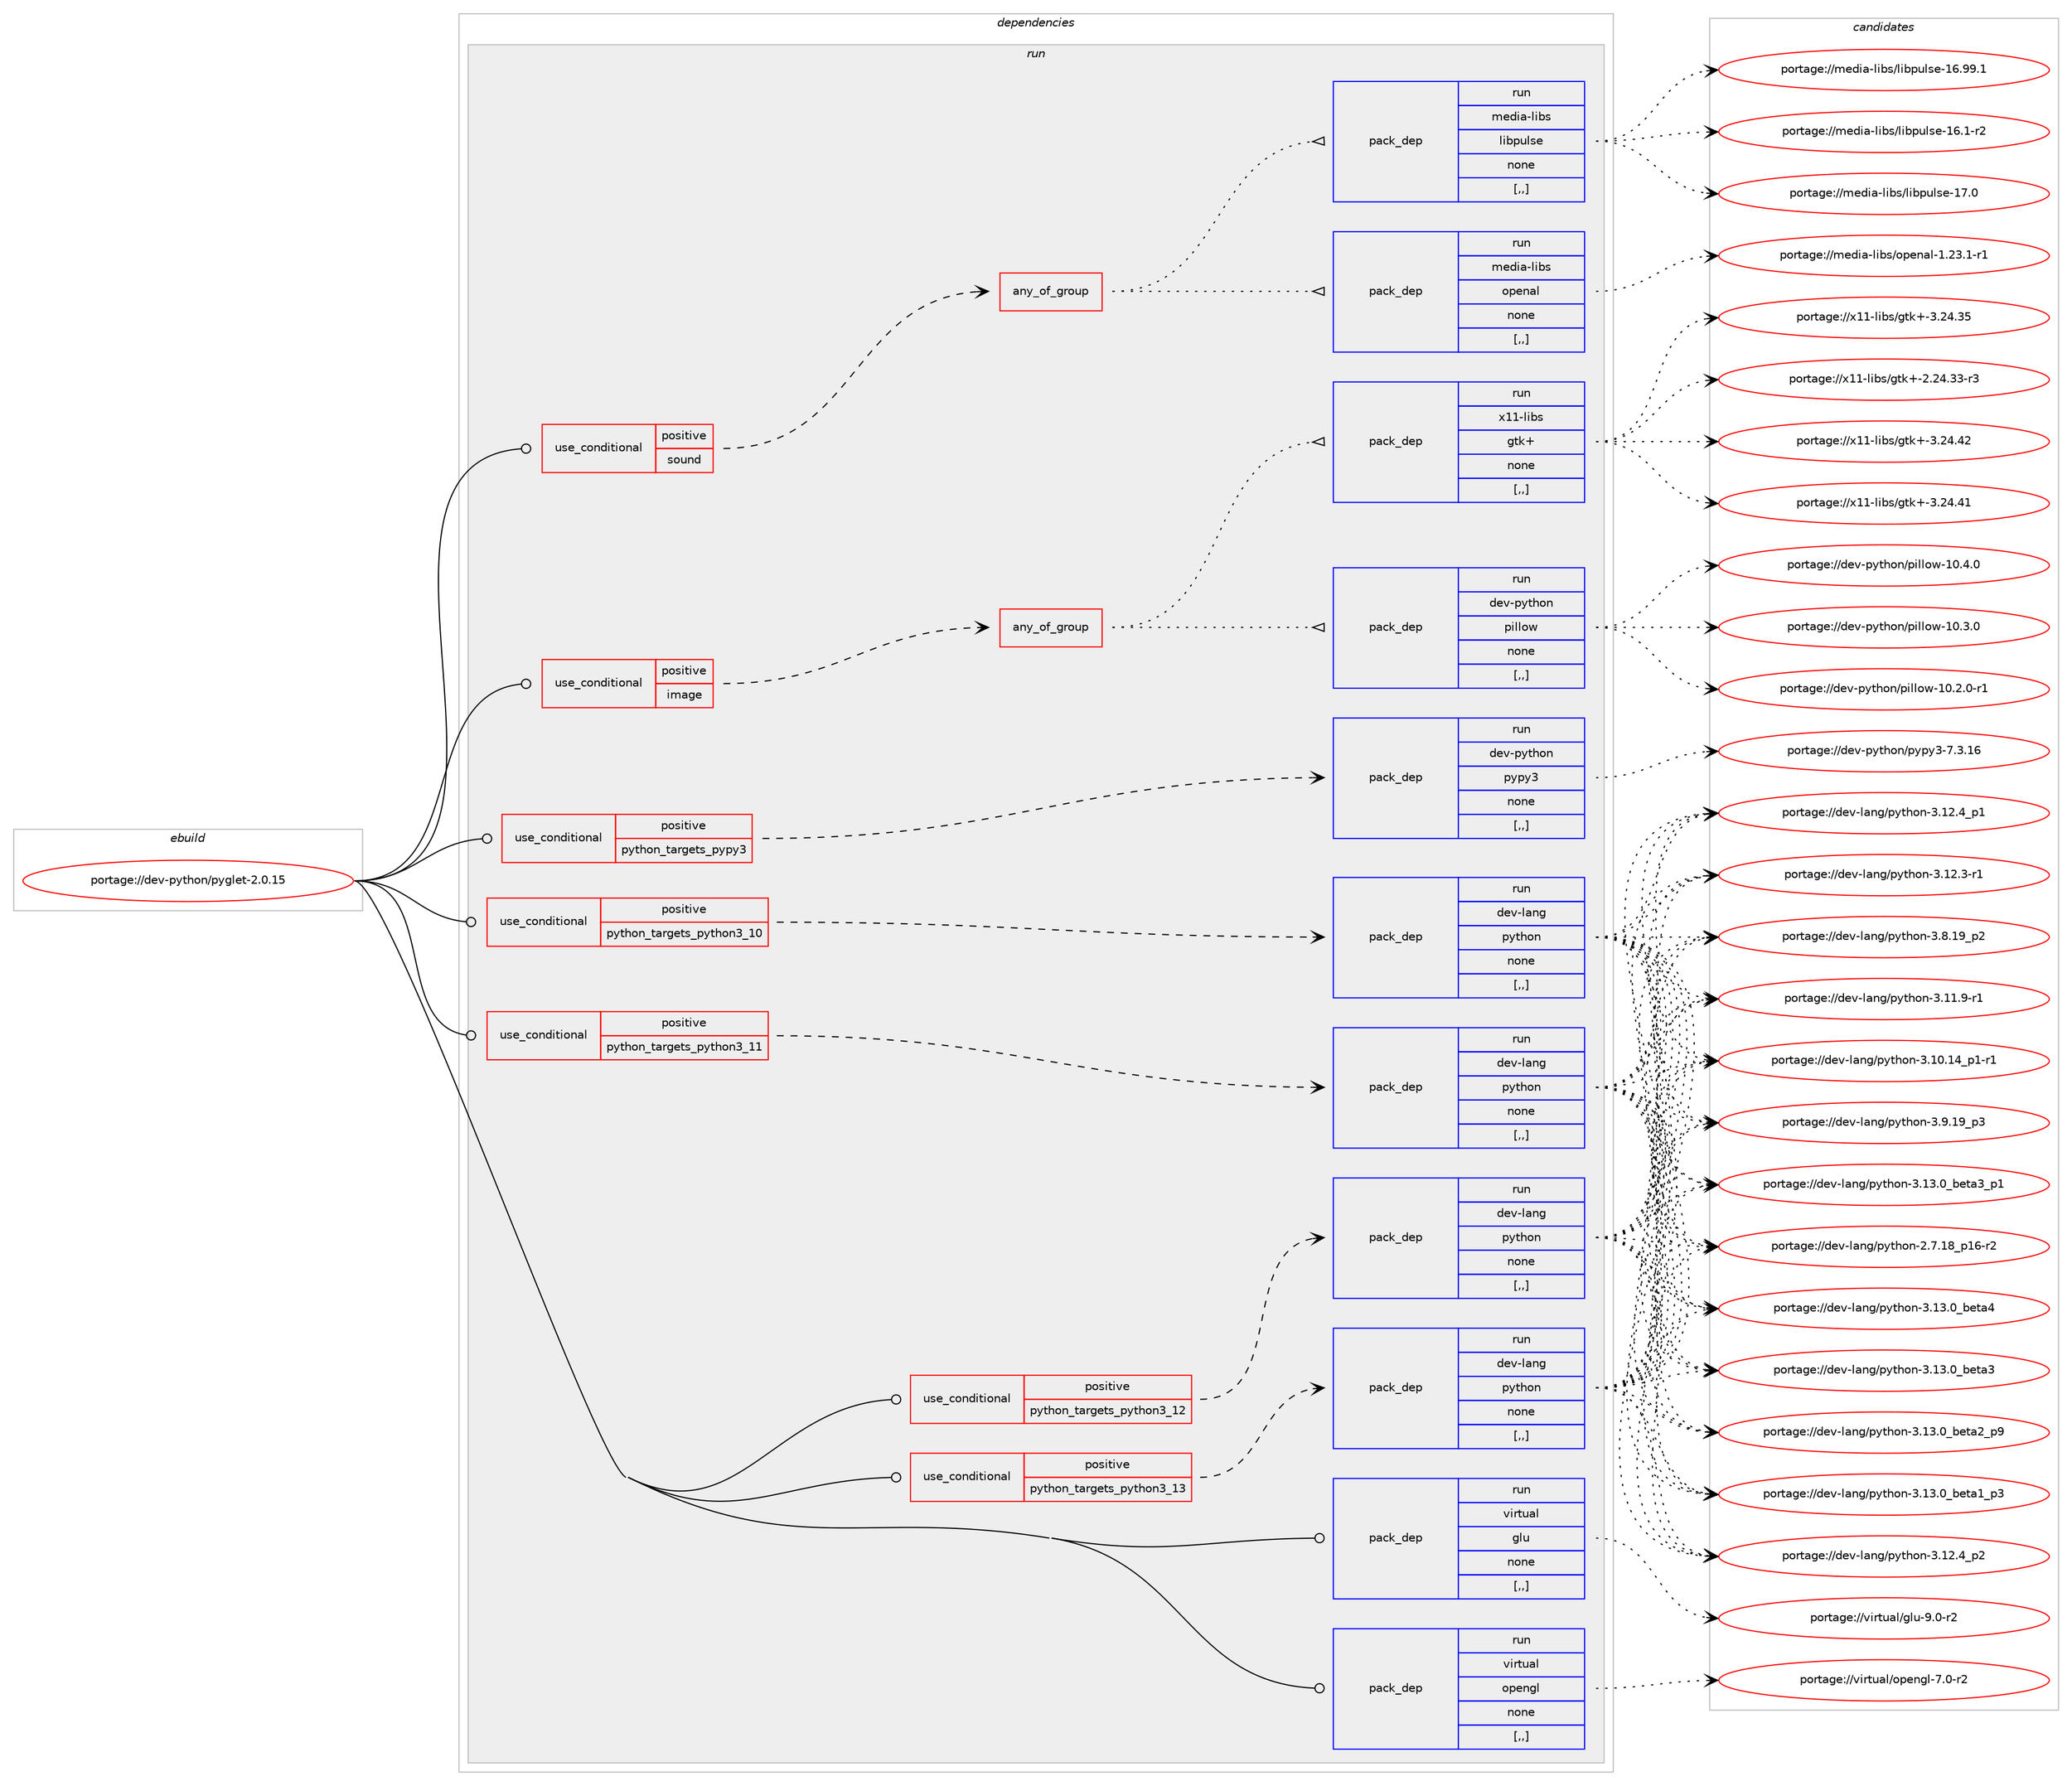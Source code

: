 digraph prolog {

# *************
# Graph options
# *************

newrank=true;
concentrate=true;
compound=true;
graph [rankdir=LR,fontname=Helvetica,fontsize=10,ranksep=1.5];#, ranksep=2.5, nodesep=0.2];
edge  [arrowhead=vee];
node  [fontname=Helvetica,fontsize=10];

# **********
# The ebuild
# **********

subgraph cluster_leftcol {
color=gray;
label=<<i>ebuild</i>>;
id [label="portage://dev-python/pyglet-2.0.15", color=red, width=4, href="../dev-python/pyglet-2.0.15.svg"];
}

# ****************
# The dependencies
# ****************

subgraph cluster_midcol {
color=gray;
label=<<i>dependencies</i>>;
subgraph cluster_compile {
fillcolor="#eeeeee";
style=filled;
label=<<i>compile</i>>;
}
subgraph cluster_compileandrun {
fillcolor="#eeeeee";
style=filled;
label=<<i>compile and run</i>>;
}
subgraph cluster_run {
fillcolor="#eeeeee";
style=filled;
label=<<i>run</i>>;
subgraph cond37034 {
dependency157015 [label=<<TABLE BORDER="0" CELLBORDER="1" CELLSPACING="0" CELLPADDING="4"><TR><TD ROWSPAN="3" CELLPADDING="10">use_conditional</TD></TR><TR><TD>positive</TD></TR><TR><TD>image</TD></TR></TABLE>>, shape=none, color=red];
subgraph any1104 {
dependency157016 [label=<<TABLE BORDER="0" CELLBORDER="1" CELLSPACING="0" CELLPADDING="4"><TR><TD CELLPADDING="10">any_of_group</TD></TR></TABLE>>, shape=none, color=red];subgraph pack118727 {
dependency157017 [label=<<TABLE BORDER="0" CELLBORDER="1" CELLSPACING="0" CELLPADDING="4" WIDTH="220"><TR><TD ROWSPAN="6" CELLPADDING="30">pack_dep</TD></TR><TR><TD WIDTH="110">run</TD></TR><TR><TD>dev-python</TD></TR><TR><TD>pillow</TD></TR><TR><TD>none</TD></TR><TR><TD>[,,]</TD></TR></TABLE>>, shape=none, color=blue];
}
dependency157016:e -> dependency157017:w [weight=20,style="dotted",arrowhead="oinv"];
subgraph pack118728 {
dependency157018 [label=<<TABLE BORDER="0" CELLBORDER="1" CELLSPACING="0" CELLPADDING="4" WIDTH="220"><TR><TD ROWSPAN="6" CELLPADDING="30">pack_dep</TD></TR><TR><TD WIDTH="110">run</TD></TR><TR><TD>x11-libs</TD></TR><TR><TD>gtk+</TD></TR><TR><TD>none</TD></TR><TR><TD>[,,]</TD></TR></TABLE>>, shape=none, color=blue];
}
dependency157016:e -> dependency157018:w [weight=20,style="dotted",arrowhead="oinv"];
}
dependency157015:e -> dependency157016:w [weight=20,style="dashed",arrowhead="vee"];
}
id:e -> dependency157015:w [weight=20,style="solid",arrowhead="odot"];
subgraph cond37035 {
dependency157019 [label=<<TABLE BORDER="0" CELLBORDER="1" CELLSPACING="0" CELLPADDING="4"><TR><TD ROWSPAN="3" CELLPADDING="10">use_conditional</TD></TR><TR><TD>positive</TD></TR><TR><TD>python_targets_pypy3</TD></TR></TABLE>>, shape=none, color=red];
subgraph pack118729 {
dependency157020 [label=<<TABLE BORDER="0" CELLBORDER="1" CELLSPACING="0" CELLPADDING="4" WIDTH="220"><TR><TD ROWSPAN="6" CELLPADDING="30">pack_dep</TD></TR><TR><TD WIDTH="110">run</TD></TR><TR><TD>dev-python</TD></TR><TR><TD>pypy3</TD></TR><TR><TD>none</TD></TR><TR><TD>[,,]</TD></TR></TABLE>>, shape=none, color=blue];
}
dependency157019:e -> dependency157020:w [weight=20,style="dashed",arrowhead="vee"];
}
id:e -> dependency157019:w [weight=20,style="solid",arrowhead="odot"];
subgraph cond37036 {
dependency157021 [label=<<TABLE BORDER="0" CELLBORDER="1" CELLSPACING="0" CELLPADDING="4"><TR><TD ROWSPAN="3" CELLPADDING="10">use_conditional</TD></TR><TR><TD>positive</TD></TR><TR><TD>python_targets_python3_10</TD></TR></TABLE>>, shape=none, color=red];
subgraph pack118730 {
dependency157022 [label=<<TABLE BORDER="0" CELLBORDER="1" CELLSPACING="0" CELLPADDING="4" WIDTH="220"><TR><TD ROWSPAN="6" CELLPADDING="30">pack_dep</TD></TR><TR><TD WIDTH="110">run</TD></TR><TR><TD>dev-lang</TD></TR><TR><TD>python</TD></TR><TR><TD>none</TD></TR><TR><TD>[,,]</TD></TR></TABLE>>, shape=none, color=blue];
}
dependency157021:e -> dependency157022:w [weight=20,style="dashed",arrowhead="vee"];
}
id:e -> dependency157021:w [weight=20,style="solid",arrowhead="odot"];
subgraph cond37037 {
dependency157023 [label=<<TABLE BORDER="0" CELLBORDER="1" CELLSPACING="0" CELLPADDING="4"><TR><TD ROWSPAN="3" CELLPADDING="10">use_conditional</TD></TR><TR><TD>positive</TD></TR><TR><TD>python_targets_python3_11</TD></TR></TABLE>>, shape=none, color=red];
subgraph pack118731 {
dependency157024 [label=<<TABLE BORDER="0" CELLBORDER="1" CELLSPACING="0" CELLPADDING="4" WIDTH="220"><TR><TD ROWSPAN="6" CELLPADDING="30">pack_dep</TD></TR><TR><TD WIDTH="110">run</TD></TR><TR><TD>dev-lang</TD></TR><TR><TD>python</TD></TR><TR><TD>none</TD></TR><TR><TD>[,,]</TD></TR></TABLE>>, shape=none, color=blue];
}
dependency157023:e -> dependency157024:w [weight=20,style="dashed",arrowhead="vee"];
}
id:e -> dependency157023:w [weight=20,style="solid",arrowhead="odot"];
subgraph cond37038 {
dependency157025 [label=<<TABLE BORDER="0" CELLBORDER="1" CELLSPACING="0" CELLPADDING="4"><TR><TD ROWSPAN="3" CELLPADDING="10">use_conditional</TD></TR><TR><TD>positive</TD></TR><TR><TD>python_targets_python3_12</TD></TR></TABLE>>, shape=none, color=red];
subgraph pack118732 {
dependency157026 [label=<<TABLE BORDER="0" CELLBORDER="1" CELLSPACING="0" CELLPADDING="4" WIDTH="220"><TR><TD ROWSPAN="6" CELLPADDING="30">pack_dep</TD></TR><TR><TD WIDTH="110">run</TD></TR><TR><TD>dev-lang</TD></TR><TR><TD>python</TD></TR><TR><TD>none</TD></TR><TR><TD>[,,]</TD></TR></TABLE>>, shape=none, color=blue];
}
dependency157025:e -> dependency157026:w [weight=20,style="dashed",arrowhead="vee"];
}
id:e -> dependency157025:w [weight=20,style="solid",arrowhead="odot"];
subgraph cond37039 {
dependency157027 [label=<<TABLE BORDER="0" CELLBORDER="1" CELLSPACING="0" CELLPADDING="4"><TR><TD ROWSPAN="3" CELLPADDING="10">use_conditional</TD></TR><TR><TD>positive</TD></TR><TR><TD>python_targets_python3_13</TD></TR></TABLE>>, shape=none, color=red];
subgraph pack118733 {
dependency157028 [label=<<TABLE BORDER="0" CELLBORDER="1" CELLSPACING="0" CELLPADDING="4" WIDTH="220"><TR><TD ROWSPAN="6" CELLPADDING="30">pack_dep</TD></TR><TR><TD WIDTH="110">run</TD></TR><TR><TD>dev-lang</TD></TR><TR><TD>python</TD></TR><TR><TD>none</TD></TR><TR><TD>[,,]</TD></TR></TABLE>>, shape=none, color=blue];
}
dependency157027:e -> dependency157028:w [weight=20,style="dashed",arrowhead="vee"];
}
id:e -> dependency157027:w [weight=20,style="solid",arrowhead="odot"];
subgraph cond37040 {
dependency157029 [label=<<TABLE BORDER="0" CELLBORDER="1" CELLSPACING="0" CELLPADDING="4"><TR><TD ROWSPAN="3" CELLPADDING="10">use_conditional</TD></TR><TR><TD>positive</TD></TR><TR><TD>sound</TD></TR></TABLE>>, shape=none, color=red];
subgraph any1105 {
dependency157030 [label=<<TABLE BORDER="0" CELLBORDER="1" CELLSPACING="0" CELLPADDING="4"><TR><TD CELLPADDING="10">any_of_group</TD></TR></TABLE>>, shape=none, color=red];subgraph pack118734 {
dependency157031 [label=<<TABLE BORDER="0" CELLBORDER="1" CELLSPACING="0" CELLPADDING="4" WIDTH="220"><TR><TD ROWSPAN="6" CELLPADDING="30">pack_dep</TD></TR><TR><TD WIDTH="110">run</TD></TR><TR><TD>media-libs</TD></TR><TR><TD>libpulse</TD></TR><TR><TD>none</TD></TR><TR><TD>[,,]</TD></TR></TABLE>>, shape=none, color=blue];
}
dependency157030:e -> dependency157031:w [weight=20,style="dotted",arrowhead="oinv"];
subgraph pack118735 {
dependency157032 [label=<<TABLE BORDER="0" CELLBORDER="1" CELLSPACING="0" CELLPADDING="4" WIDTH="220"><TR><TD ROWSPAN="6" CELLPADDING="30">pack_dep</TD></TR><TR><TD WIDTH="110">run</TD></TR><TR><TD>media-libs</TD></TR><TR><TD>openal</TD></TR><TR><TD>none</TD></TR><TR><TD>[,,]</TD></TR></TABLE>>, shape=none, color=blue];
}
dependency157030:e -> dependency157032:w [weight=20,style="dotted",arrowhead="oinv"];
}
dependency157029:e -> dependency157030:w [weight=20,style="dashed",arrowhead="vee"];
}
id:e -> dependency157029:w [weight=20,style="solid",arrowhead="odot"];
subgraph pack118736 {
dependency157033 [label=<<TABLE BORDER="0" CELLBORDER="1" CELLSPACING="0" CELLPADDING="4" WIDTH="220"><TR><TD ROWSPAN="6" CELLPADDING="30">pack_dep</TD></TR><TR><TD WIDTH="110">run</TD></TR><TR><TD>virtual</TD></TR><TR><TD>glu</TD></TR><TR><TD>none</TD></TR><TR><TD>[,,]</TD></TR></TABLE>>, shape=none, color=blue];
}
id:e -> dependency157033:w [weight=20,style="solid",arrowhead="odot"];
subgraph pack118737 {
dependency157034 [label=<<TABLE BORDER="0" CELLBORDER="1" CELLSPACING="0" CELLPADDING="4" WIDTH="220"><TR><TD ROWSPAN="6" CELLPADDING="30">pack_dep</TD></TR><TR><TD WIDTH="110">run</TD></TR><TR><TD>virtual</TD></TR><TR><TD>opengl</TD></TR><TR><TD>none</TD></TR><TR><TD>[,,]</TD></TR></TABLE>>, shape=none, color=blue];
}
id:e -> dependency157034:w [weight=20,style="solid",arrowhead="odot"];
}
}

# **************
# The candidates
# **************

subgraph cluster_choices {
rank=same;
color=gray;
label=<<i>candidates</i>>;

subgraph choice118727 {
color=black;
nodesep=1;
choice100101118451121211161041111104711210510810811111945494846524648 [label="portage://dev-python/pillow-10.4.0", color=red, width=4,href="../dev-python/pillow-10.4.0.svg"];
choice100101118451121211161041111104711210510810811111945494846514648 [label="portage://dev-python/pillow-10.3.0", color=red, width=4,href="../dev-python/pillow-10.3.0.svg"];
choice1001011184511212111610411111047112105108108111119454948465046484511449 [label="portage://dev-python/pillow-10.2.0-r1", color=red, width=4,href="../dev-python/pillow-10.2.0-r1.svg"];
dependency157017:e -> choice100101118451121211161041111104711210510810811111945494846524648:w [style=dotted,weight="100"];
dependency157017:e -> choice100101118451121211161041111104711210510810811111945494846514648:w [style=dotted,weight="100"];
dependency157017:e -> choice1001011184511212111610411111047112105108108111119454948465046484511449:w [style=dotted,weight="100"];
}
subgraph choice118728 {
color=black;
nodesep=1;
choice1204949451081059811547103116107434551465052465250 [label="portage://x11-libs/gtk+-3.24.42", color=red, width=4,href="../x11-libs/gtk+-3.24.42.svg"];
choice1204949451081059811547103116107434551465052465249 [label="portage://x11-libs/gtk+-3.24.41", color=red, width=4,href="../x11-libs/gtk+-3.24.41.svg"];
choice1204949451081059811547103116107434551465052465153 [label="portage://x11-libs/gtk+-3.24.35", color=red, width=4,href="../x11-libs/gtk+-3.24.35.svg"];
choice12049494510810598115471031161074345504650524651514511451 [label="portage://x11-libs/gtk+-2.24.33-r3", color=red, width=4,href="../x11-libs/gtk+-2.24.33-r3.svg"];
dependency157018:e -> choice1204949451081059811547103116107434551465052465250:w [style=dotted,weight="100"];
dependency157018:e -> choice1204949451081059811547103116107434551465052465249:w [style=dotted,weight="100"];
dependency157018:e -> choice1204949451081059811547103116107434551465052465153:w [style=dotted,weight="100"];
dependency157018:e -> choice12049494510810598115471031161074345504650524651514511451:w [style=dotted,weight="100"];
}
subgraph choice118729 {
color=black;
nodesep=1;
choice10010111845112121116104111110471121211121215145554651464954 [label="portage://dev-python/pypy3-7.3.16", color=red, width=4,href="../dev-python/pypy3-7.3.16.svg"];
dependency157020:e -> choice10010111845112121116104111110471121211121215145554651464954:w [style=dotted,weight="100"];
}
subgraph choice118730 {
color=black;
nodesep=1;
choice1001011184510897110103471121211161041111104551464951464895981011169752 [label="portage://dev-lang/python-3.13.0_beta4", color=red, width=4,href="../dev-lang/python-3.13.0_beta4.svg"];
choice10010111845108971101034711212111610411111045514649514648959810111697519511249 [label="portage://dev-lang/python-3.13.0_beta3_p1", color=red, width=4,href="../dev-lang/python-3.13.0_beta3_p1.svg"];
choice1001011184510897110103471121211161041111104551464951464895981011169751 [label="portage://dev-lang/python-3.13.0_beta3", color=red, width=4,href="../dev-lang/python-3.13.0_beta3.svg"];
choice10010111845108971101034711212111610411111045514649514648959810111697509511257 [label="portage://dev-lang/python-3.13.0_beta2_p9", color=red, width=4,href="../dev-lang/python-3.13.0_beta2_p9.svg"];
choice10010111845108971101034711212111610411111045514649514648959810111697499511251 [label="portage://dev-lang/python-3.13.0_beta1_p3", color=red, width=4,href="../dev-lang/python-3.13.0_beta1_p3.svg"];
choice100101118451089711010347112121116104111110455146495046529511250 [label="portage://dev-lang/python-3.12.4_p2", color=red, width=4,href="../dev-lang/python-3.12.4_p2.svg"];
choice100101118451089711010347112121116104111110455146495046529511249 [label="portage://dev-lang/python-3.12.4_p1", color=red, width=4,href="../dev-lang/python-3.12.4_p1.svg"];
choice100101118451089711010347112121116104111110455146495046514511449 [label="portage://dev-lang/python-3.12.3-r1", color=red, width=4,href="../dev-lang/python-3.12.3-r1.svg"];
choice100101118451089711010347112121116104111110455146494946574511449 [label="portage://dev-lang/python-3.11.9-r1", color=red, width=4,href="../dev-lang/python-3.11.9-r1.svg"];
choice100101118451089711010347112121116104111110455146494846495295112494511449 [label="portage://dev-lang/python-3.10.14_p1-r1", color=red, width=4,href="../dev-lang/python-3.10.14_p1-r1.svg"];
choice100101118451089711010347112121116104111110455146574649579511251 [label="portage://dev-lang/python-3.9.19_p3", color=red, width=4,href="../dev-lang/python-3.9.19_p3.svg"];
choice100101118451089711010347112121116104111110455146564649579511250 [label="portage://dev-lang/python-3.8.19_p2", color=red, width=4,href="../dev-lang/python-3.8.19_p2.svg"];
choice100101118451089711010347112121116104111110455046554649569511249544511450 [label="portage://dev-lang/python-2.7.18_p16-r2", color=red, width=4,href="../dev-lang/python-2.7.18_p16-r2.svg"];
dependency157022:e -> choice1001011184510897110103471121211161041111104551464951464895981011169752:w [style=dotted,weight="100"];
dependency157022:e -> choice10010111845108971101034711212111610411111045514649514648959810111697519511249:w [style=dotted,weight="100"];
dependency157022:e -> choice1001011184510897110103471121211161041111104551464951464895981011169751:w [style=dotted,weight="100"];
dependency157022:e -> choice10010111845108971101034711212111610411111045514649514648959810111697509511257:w [style=dotted,weight="100"];
dependency157022:e -> choice10010111845108971101034711212111610411111045514649514648959810111697499511251:w [style=dotted,weight="100"];
dependency157022:e -> choice100101118451089711010347112121116104111110455146495046529511250:w [style=dotted,weight="100"];
dependency157022:e -> choice100101118451089711010347112121116104111110455146495046529511249:w [style=dotted,weight="100"];
dependency157022:e -> choice100101118451089711010347112121116104111110455146495046514511449:w [style=dotted,weight="100"];
dependency157022:e -> choice100101118451089711010347112121116104111110455146494946574511449:w [style=dotted,weight="100"];
dependency157022:e -> choice100101118451089711010347112121116104111110455146494846495295112494511449:w [style=dotted,weight="100"];
dependency157022:e -> choice100101118451089711010347112121116104111110455146574649579511251:w [style=dotted,weight="100"];
dependency157022:e -> choice100101118451089711010347112121116104111110455146564649579511250:w [style=dotted,weight="100"];
dependency157022:e -> choice100101118451089711010347112121116104111110455046554649569511249544511450:w [style=dotted,weight="100"];
}
subgraph choice118731 {
color=black;
nodesep=1;
choice1001011184510897110103471121211161041111104551464951464895981011169752 [label="portage://dev-lang/python-3.13.0_beta4", color=red, width=4,href="../dev-lang/python-3.13.0_beta4.svg"];
choice10010111845108971101034711212111610411111045514649514648959810111697519511249 [label="portage://dev-lang/python-3.13.0_beta3_p1", color=red, width=4,href="../dev-lang/python-3.13.0_beta3_p1.svg"];
choice1001011184510897110103471121211161041111104551464951464895981011169751 [label="portage://dev-lang/python-3.13.0_beta3", color=red, width=4,href="../dev-lang/python-3.13.0_beta3.svg"];
choice10010111845108971101034711212111610411111045514649514648959810111697509511257 [label="portage://dev-lang/python-3.13.0_beta2_p9", color=red, width=4,href="../dev-lang/python-3.13.0_beta2_p9.svg"];
choice10010111845108971101034711212111610411111045514649514648959810111697499511251 [label="portage://dev-lang/python-3.13.0_beta1_p3", color=red, width=4,href="../dev-lang/python-3.13.0_beta1_p3.svg"];
choice100101118451089711010347112121116104111110455146495046529511250 [label="portage://dev-lang/python-3.12.4_p2", color=red, width=4,href="../dev-lang/python-3.12.4_p2.svg"];
choice100101118451089711010347112121116104111110455146495046529511249 [label="portage://dev-lang/python-3.12.4_p1", color=red, width=4,href="../dev-lang/python-3.12.4_p1.svg"];
choice100101118451089711010347112121116104111110455146495046514511449 [label="portage://dev-lang/python-3.12.3-r1", color=red, width=4,href="../dev-lang/python-3.12.3-r1.svg"];
choice100101118451089711010347112121116104111110455146494946574511449 [label="portage://dev-lang/python-3.11.9-r1", color=red, width=4,href="../dev-lang/python-3.11.9-r1.svg"];
choice100101118451089711010347112121116104111110455146494846495295112494511449 [label="portage://dev-lang/python-3.10.14_p1-r1", color=red, width=4,href="../dev-lang/python-3.10.14_p1-r1.svg"];
choice100101118451089711010347112121116104111110455146574649579511251 [label="portage://dev-lang/python-3.9.19_p3", color=red, width=4,href="../dev-lang/python-3.9.19_p3.svg"];
choice100101118451089711010347112121116104111110455146564649579511250 [label="portage://dev-lang/python-3.8.19_p2", color=red, width=4,href="../dev-lang/python-3.8.19_p2.svg"];
choice100101118451089711010347112121116104111110455046554649569511249544511450 [label="portage://dev-lang/python-2.7.18_p16-r2", color=red, width=4,href="../dev-lang/python-2.7.18_p16-r2.svg"];
dependency157024:e -> choice1001011184510897110103471121211161041111104551464951464895981011169752:w [style=dotted,weight="100"];
dependency157024:e -> choice10010111845108971101034711212111610411111045514649514648959810111697519511249:w [style=dotted,weight="100"];
dependency157024:e -> choice1001011184510897110103471121211161041111104551464951464895981011169751:w [style=dotted,weight="100"];
dependency157024:e -> choice10010111845108971101034711212111610411111045514649514648959810111697509511257:w [style=dotted,weight="100"];
dependency157024:e -> choice10010111845108971101034711212111610411111045514649514648959810111697499511251:w [style=dotted,weight="100"];
dependency157024:e -> choice100101118451089711010347112121116104111110455146495046529511250:w [style=dotted,weight="100"];
dependency157024:e -> choice100101118451089711010347112121116104111110455146495046529511249:w [style=dotted,weight="100"];
dependency157024:e -> choice100101118451089711010347112121116104111110455146495046514511449:w [style=dotted,weight="100"];
dependency157024:e -> choice100101118451089711010347112121116104111110455146494946574511449:w [style=dotted,weight="100"];
dependency157024:e -> choice100101118451089711010347112121116104111110455146494846495295112494511449:w [style=dotted,weight="100"];
dependency157024:e -> choice100101118451089711010347112121116104111110455146574649579511251:w [style=dotted,weight="100"];
dependency157024:e -> choice100101118451089711010347112121116104111110455146564649579511250:w [style=dotted,weight="100"];
dependency157024:e -> choice100101118451089711010347112121116104111110455046554649569511249544511450:w [style=dotted,weight="100"];
}
subgraph choice118732 {
color=black;
nodesep=1;
choice1001011184510897110103471121211161041111104551464951464895981011169752 [label="portage://dev-lang/python-3.13.0_beta4", color=red, width=4,href="../dev-lang/python-3.13.0_beta4.svg"];
choice10010111845108971101034711212111610411111045514649514648959810111697519511249 [label="portage://dev-lang/python-3.13.0_beta3_p1", color=red, width=4,href="../dev-lang/python-3.13.0_beta3_p1.svg"];
choice1001011184510897110103471121211161041111104551464951464895981011169751 [label="portage://dev-lang/python-3.13.0_beta3", color=red, width=4,href="../dev-lang/python-3.13.0_beta3.svg"];
choice10010111845108971101034711212111610411111045514649514648959810111697509511257 [label="portage://dev-lang/python-3.13.0_beta2_p9", color=red, width=4,href="../dev-lang/python-3.13.0_beta2_p9.svg"];
choice10010111845108971101034711212111610411111045514649514648959810111697499511251 [label="portage://dev-lang/python-3.13.0_beta1_p3", color=red, width=4,href="../dev-lang/python-3.13.0_beta1_p3.svg"];
choice100101118451089711010347112121116104111110455146495046529511250 [label="portage://dev-lang/python-3.12.4_p2", color=red, width=4,href="../dev-lang/python-3.12.4_p2.svg"];
choice100101118451089711010347112121116104111110455146495046529511249 [label="portage://dev-lang/python-3.12.4_p1", color=red, width=4,href="../dev-lang/python-3.12.4_p1.svg"];
choice100101118451089711010347112121116104111110455146495046514511449 [label="portage://dev-lang/python-3.12.3-r1", color=red, width=4,href="../dev-lang/python-3.12.3-r1.svg"];
choice100101118451089711010347112121116104111110455146494946574511449 [label="portage://dev-lang/python-3.11.9-r1", color=red, width=4,href="../dev-lang/python-3.11.9-r1.svg"];
choice100101118451089711010347112121116104111110455146494846495295112494511449 [label="portage://dev-lang/python-3.10.14_p1-r1", color=red, width=4,href="../dev-lang/python-3.10.14_p1-r1.svg"];
choice100101118451089711010347112121116104111110455146574649579511251 [label="portage://dev-lang/python-3.9.19_p3", color=red, width=4,href="../dev-lang/python-3.9.19_p3.svg"];
choice100101118451089711010347112121116104111110455146564649579511250 [label="portage://dev-lang/python-3.8.19_p2", color=red, width=4,href="../dev-lang/python-3.8.19_p2.svg"];
choice100101118451089711010347112121116104111110455046554649569511249544511450 [label="portage://dev-lang/python-2.7.18_p16-r2", color=red, width=4,href="../dev-lang/python-2.7.18_p16-r2.svg"];
dependency157026:e -> choice1001011184510897110103471121211161041111104551464951464895981011169752:w [style=dotted,weight="100"];
dependency157026:e -> choice10010111845108971101034711212111610411111045514649514648959810111697519511249:w [style=dotted,weight="100"];
dependency157026:e -> choice1001011184510897110103471121211161041111104551464951464895981011169751:w [style=dotted,weight="100"];
dependency157026:e -> choice10010111845108971101034711212111610411111045514649514648959810111697509511257:w [style=dotted,weight="100"];
dependency157026:e -> choice10010111845108971101034711212111610411111045514649514648959810111697499511251:w [style=dotted,weight="100"];
dependency157026:e -> choice100101118451089711010347112121116104111110455146495046529511250:w [style=dotted,weight="100"];
dependency157026:e -> choice100101118451089711010347112121116104111110455146495046529511249:w [style=dotted,weight="100"];
dependency157026:e -> choice100101118451089711010347112121116104111110455146495046514511449:w [style=dotted,weight="100"];
dependency157026:e -> choice100101118451089711010347112121116104111110455146494946574511449:w [style=dotted,weight="100"];
dependency157026:e -> choice100101118451089711010347112121116104111110455146494846495295112494511449:w [style=dotted,weight="100"];
dependency157026:e -> choice100101118451089711010347112121116104111110455146574649579511251:w [style=dotted,weight="100"];
dependency157026:e -> choice100101118451089711010347112121116104111110455146564649579511250:w [style=dotted,weight="100"];
dependency157026:e -> choice100101118451089711010347112121116104111110455046554649569511249544511450:w [style=dotted,weight="100"];
}
subgraph choice118733 {
color=black;
nodesep=1;
choice1001011184510897110103471121211161041111104551464951464895981011169752 [label="portage://dev-lang/python-3.13.0_beta4", color=red, width=4,href="../dev-lang/python-3.13.0_beta4.svg"];
choice10010111845108971101034711212111610411111045514649514648959810111697519511249 [label="portage://dev-lang/python-3.13.0_beta3_p1", color=red, width=4,href="../dev-lang/python-3.13.0_beta3_p1.svg"];
choice1001011184510897110103471121211161041111104551464951464895981011169751 [label="portage://dev-lang/python-3.13.0_beta3", color=red, width=4,href="../dev-lang/python-3.13.0_beta3.svg"];
choice10010111845108971101034711212111610411111045514649514648959810111697509511257 [label="portage://dev-lang/python-3.13.0_beta2_p9", color=red, width=4,href="../dev-lang/python-3.13.0_beta2_p9.svg"];
choice10010111845108971101034711212111610411111045514649514648959810111697499511251 [label="portage://dev-lang/python-3.13.0_beta1_p3", color=red, width=4,href="../dev-lang/python-3.13.0_beta1_p3.svg"];
choice100101118451089711010347112121116104111110455146495046529511250 [label="portage://dev-lang/python-3.12.4_p2", color=red, width=4,href="../dev-lang/python-3.12.4_p2.svg"];
choice100101118451089711010347112121116104111110455146495046529511249 [label="portage://dev-lang/python-3.12.4_p1", color=red, width=4,href="../dev-lang/python-3.12.4_p1.svg"];
choice100101118451089711010347112121116104111110455146495046514511449 [label="portage://dev-lang/python-3.12.3-r1", color=red, width=4,href="../dev-lang/python-3.12.3-r1.svg"];
choice100101118451089711010347112121116104111110455146494946574511449 [label="portage://dev-lang/python-3.11.9-r1", color=red, width=4,href="../dev-lang/python-3.11.9-r1.svg"];
choice100101118451089711010347112121116104111110455146494846495295112494511449 [label="portage://dev-lang/python-3.10.14_p1-r1", color=red, width=4,href="../dev-lang/python-3.10.14_p1-r1.svg"];
choice100101118451089711010347112121116104111110455146574649579511251 [label="portage://dev-lang/python-3.9.19_p3", color=red, width=4,href="../dev-lang/python-3.9.19_p3.svg"];
choice100101118451089711010347112121116104111110455146564649579511250 [label="portage://dev-lang/python-3.8.19_p2", color=red, width=4,href="../dev-lang/python-3.8.19_p2.svg"];
choice100101118451089711010347112121116104111110455046554649569511249544511450 [label="portage://dev-lang/python-2.7.18_p16-r2", color=red, width=4,href="../dev-lang/python-2.7.18_p16-r2.svg"];
dependency157028:e -> choice1001011184510897110103471121211161041111104551464951464895981011169752:w [style=dotted,weight="100"];
dependency157028:e -> choice10010111845108971101034711212111610411111045514649514648959810111697519511249:w [style=dotted,weight="100"];
dependency157028:e -> choice1001011184510897110103471121211161041111104551464951464895981011169751:w [style=dotted,weight="100"];
dependency157028:e -> choice10010111845108971101034711212111610411111045514649514648959810111697509511257:w [style=dotted,weight="100"];
dependency157028:e -> choice10010111845108971101034711212111610411111045514649514648959810111697499511251:w [style=dotted,weight="100"];
dependency157028:e -> choice100101118451089711010347112121116104111110455146495046529511250:w [style=dotted,weight="100"];
dependency157028:e -> choice100101118451089711010347112121116104111110455146495046529511249:w [style=dotted,weight="100"];
dependency157028:e -> choice100101118451089711010347112121116104111110455146495046514511449:w [style=dotted,weight="100"];
dependency157028:e -> choice100101118451089711010347112121116104111110455146494946574511449:w [style=dotted,weight="100"];
dependency157028:e -> choice100101118451089711010347112121116104111110455146494846495295112494511449:w [style=dotted,weight="100"];
dependency157028:e -> choice100101118451089711010347112121116104111110455146574649579511251:w [style=dotted,weight="100"];
dependency157028:e -> choice100101118451089711010347112121116104111110455146564649579511250:w [style=dotted,weight="100"];
dependency157028:e -> choice100101118451089711010347112121116104111110455046554649569511249544511450:w [style=dotted,weight="100"];
}
subgraph choice118734 {
color=black;
nodesep=1;
choice10910110010597451081059811547108105981121171081151014549554648 [label="portage://media-libs/libpulse-17.0", color=red, width=4,href="../media-libs/libpulse-17.0.svg"];
choice10910110010597451081059811547108105981121171081151014549544657574649 [label="portage://media-libs/libpulse-16.99.1", color=red, width=4,href="../media-libs/libpulse-16.99.1.svg"];
choice109101100105974510810598115471081059811211710811510145495446494511450 [label="portage://media-libs/libpulse-16.1-r2", color=red, width=4,href="../media-libs/libpulse-16.1-r2.svg"];
dependency157031:e -> choice10910110010597451081059811547108105981121171081151014549554648:w [style=dotted,weight="100"];
dependency157031:e -> choice10910110010597451081059811547108105981121171081151014549544657574649:w [style=dotted,weight="100"];
dependency157031:e -> choice109101100105974510810598115471081059811211710811510145495446494511450:w [style=dotted,weight="100"];
}
subgraph choice118735 {
color=black;
nodesep=1;
choice1091011001059745108105981154711111210111097108454946505146494511449 [label="portage://media-libs/openal-1.23.1-r1", color=red, width=4,href="../media-libs/openal-1.23.1-r1.svg"];
dependency157032:e -> choice1091011001059745108105981154711111210111097108454946505146494511449:w [style=dotted,weight="100"];
}
subgraph choice118736 {
color=black;
nodesep=1;
choice1181051141161179710847103108117455746484511450 [label="portage://virtual/glu-9.0-r2", color=red, width=4,href="../virtual/glu-9.0-r2.svg"];
dependency157033:e -> choice1181051141161179710847103108117455746484511450:w [style=dotted,weight="100"];
}
subgraph choice118737 {
color=black;
nodesep=1;
choice1181051141161179710847111112101110103108455546484511450 [label="portage://virtual/opengl-7.0-r2", color=red, width=4,href="../virtual/opengl-7.0-r2.svg"];
dependency157034:e -> choice1181051141161179710847111112101110103108455546484511450:w [style=dotted,weight="100"];
}
}

}

